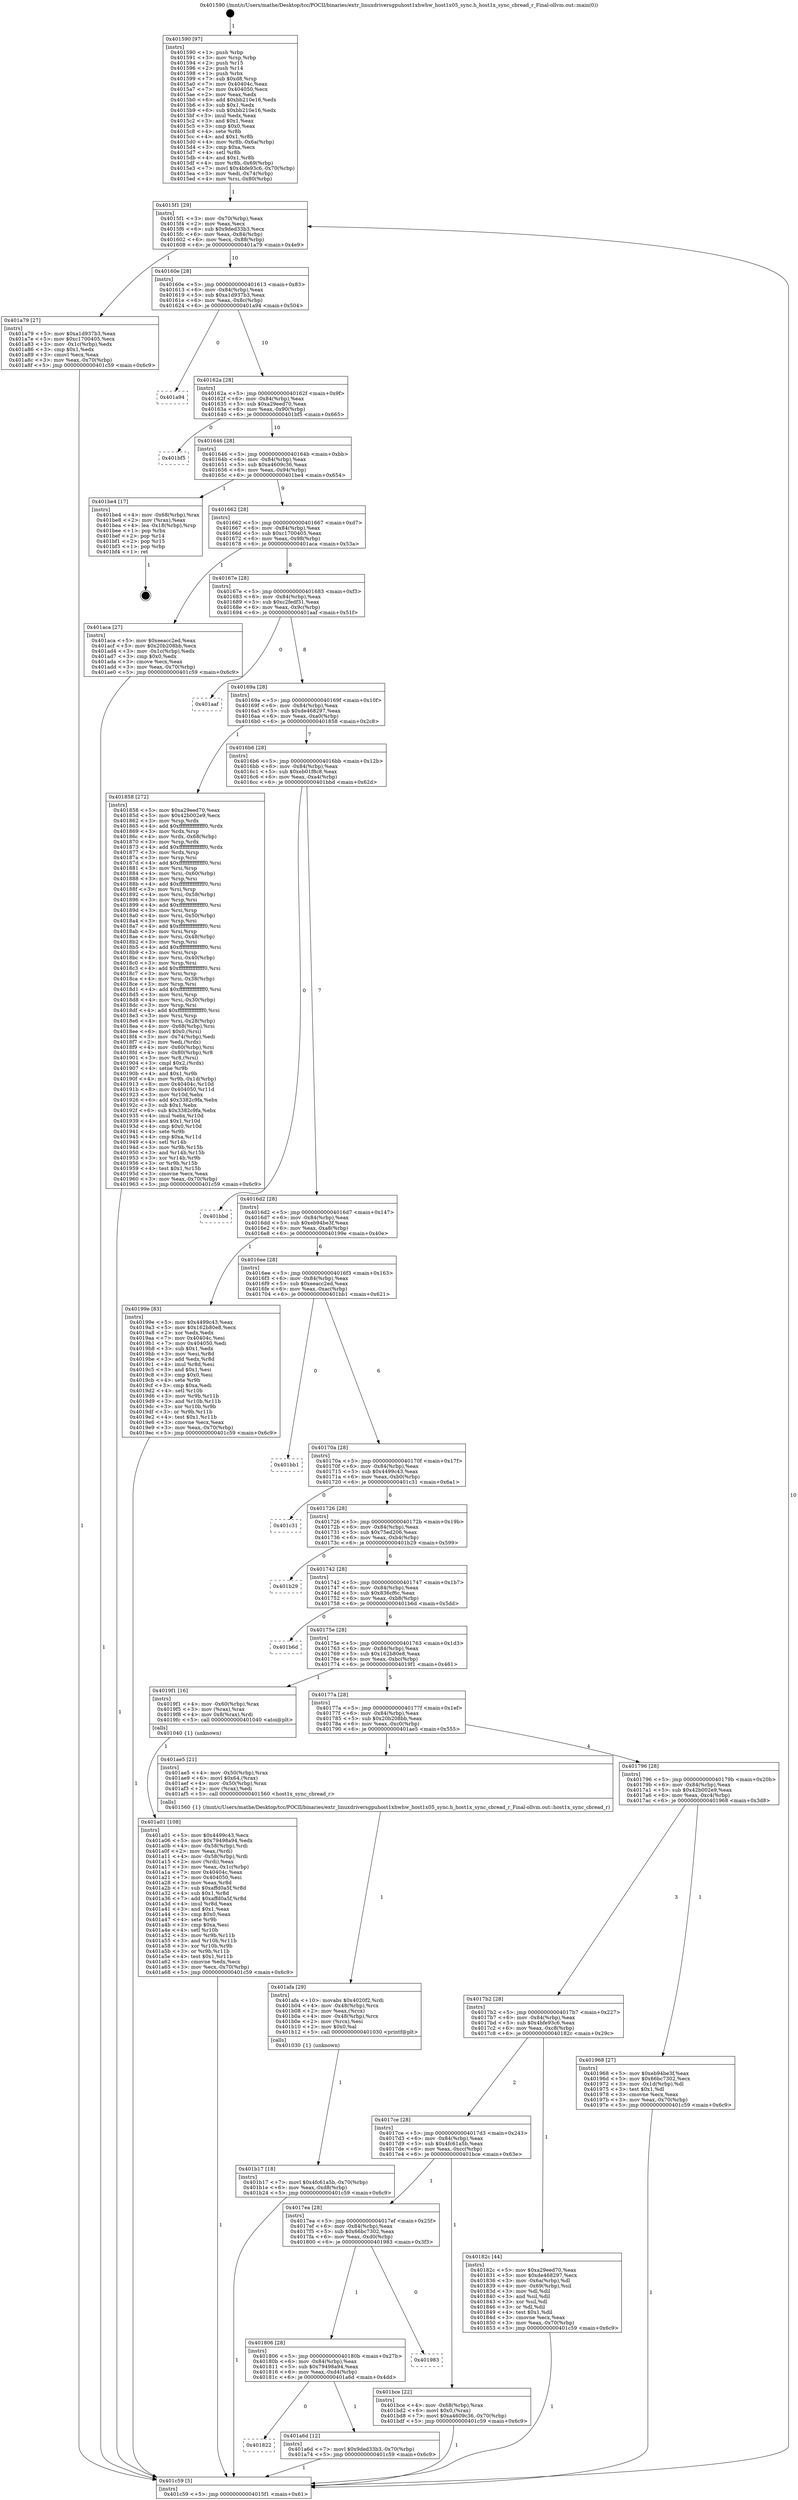 digraph "0x401590" {
  label = "0x401590 (/mnt/c/Users/mathe/Desktop/tcc/POCII/binaries/extr_linuxdriversgpuhost1xhwhw_host1x05_sync.h_host1x_sync_cbread_r_Final-ollvm.out::main(0))"
  labelloc = "t"
  node[shape=record]

  Entry [label="",width=0.3,height=0.3,shape=circle,fillcolor=black,style=filled]
  "0x4015f1" [label="{
     0x4015f1 [29]\l
     | [instrs]\l
     &nbsp;&nbsp;0x4015f1 \<+3\>: mov -0x70(%rbp),%eax\l
     &nbsp;&nbsp;0x4015f4 \<+2\>: mov %eax,%ecx\l
     &nbsp;&nbsp;0x4015f6 \<+6\>: sub $0x9ded33b3,%ecx\l
     &nbsp;&nbsp;0x4015fc \<+6\>: mov %eax,-0x84(%rbp)\l
     &nbsp;&nbsp;0x401602 \<+6\>: mov %ecx,-0x88(%rbp)\l
     &nbsp;&nbsp;0x401608 \<+6\>: je 0000000000401a79 \<main+0x4e9\>\l
  }"]
  "0x401a79" [label="{
     0x401a79 [27]\l
     | [instrs]\l
     &nbsp;&nbsp;0x401a79 \<+5\>: mov $0xa1d937b3,%eax\l
     &nbsp;&nbsp;0x401a7e \<+5\>: mov $0xc1700405,%ecx\l
     &nbsp;&nbsp;0x401a83 \<+3\>: mov -0x1c(%rbp),%edx\l
     &nbsp;&nbsp;0x401a86 \<+3\>: cmp $0x1,%edx\l
     &nbsp;&nbsp;0x401a89 \<+3\>: cmovl %ecx,%eax\l
     &nbsp;&nbsp;0x401a8c \<+3\>: mov %eax,-0x70(%rbp)\l
     &nbsp;&nbsp;0x401a8f \<+5\>: jmp 0000000000401c59 \<main+0x6c9\>\l
  }"]
  "0x40160e" [label="{
     0x40160e [28]\l
     | [instrs]\l
     &nbsp;&nbsp;0x40160e \<+5\>: jmp 0000000000401613 \<main+0x83\>\l
     &nbsp;&nbsp;0x401613 \<+6\>: mov -0x84(%rbp),%eax\l
     &nbsp;&nbsp;0x401619 \<+5\>: sub $0xa1d937b3,%eax\l
     &nbsp;&nbsp;0x40161e \<+6\>: mov %eax,-0x8c(%rbp)\l
     &nbsp;&nbsp;0x401624 \<+6\>: je 0000000000401a94 \<main+0x504\>\l
  }"]
  Exit [label="",width=0.3,height=0.3,shape=circle,fillcolor=black,style=filled,peripheries=2]
  "0x401a94" [label="{
     0x401a94\l
  }", style=dashed]
  "0x40162a" [label="{
     0x40162a [28]\l
     | [instrs]\l
     &nbsp;&nbsp;0x40162a \<+5\>: jmp 000000000040162f \<main+0x9f\>\l
     &nbsp;&nbsp;0x40162f \<+6\>: mov -0x84(%rbp),%eax\l
     &nbsp;&nbsp;0x401635 \<+5\>: sub $0xa29eed70,%eax\l
     &nbsp;&nbsp;0x40163a \<+6\>: mov %eax,-0x90(%rbp)\l
     &nbsp;&nbsp;0x401640 \<+6\>: je 0000000000401bf5 \<main+0x665\>\l
  }"]
  "0x401b17" [label="{
     0x401b17 [18]\l
     | [instrs]\l
     &nbsp;&nbsp;0x401b17 \<+7\>: movl $0x4fc61a5b,-0x70(%rbp)\l
     &nbsp;&nbsp;0x401b1e \<+6\>: mov %eax,-0xd8(%rbp)\l
     &nbsp;&nbsp;0x401b24 \<+5\>: jmp 0000000000401c59 \<main+0x6c9\>\l
  }"]
  "0x401bf5" [label="{
     0x401bf5\l
  }", style=dashed]
  "0x401646" [label="{
     0x401646 [28]\l
     | [instrs]\l
     &nbsp;&nbsp;0x401646 \<+5\>: jmp 000000000040164b \<main+0xbb\>\l
     &nbsp;&nbsp;0x40164b \<+6\>: mov -0x84(%rbp),%eax\l
     &nbsp;&nbsp;0x401651 \<+5\>: sub $0xa4609c36,%eax\l
     &nbsp;&nbsp;0x401656 \<+6\>: mov %eax,-0x94(%rbp)\l
     &nbsp;&nbsp;0x40165c \<+6\>: je 0000000000401be4 \<main+0x654\>\l
  }"]
  "0x401afa" [label="{
     0x401afa [29]\l
     | [instrs]\l
     &nbsp;&nbsp;0x401afa \<+10\>: movabs $0x4020f2,%rdi\l
     &nbsp;&nbsp;0x401b04 \<+4\>: mov -0x48(%rbp),%rcx\l
     &nbsp;&nbsp;0x401b08 \<+2\>: mov %eax,(%rcx)\l
     &nbsp;&nbsp;0x401b0a \<+4\>: mov -0x48(%rbp),%rcx\l
     &nbsp;&nbsp;0x401b0e \<+2\>: mov (%rcx),%esi\l
     &nbsp;&nbsp;0x401b10 \<+2\>: mov $0x0,%al\l
     &nbsp;&nbsp;0x401b12 \<+5\>: call 0000000000401030 \<printf@plt\>\l
     | [calls]\l
     &nbsp;&nbsp;0x401030 \{1\} (unknown)\l
  }"]
  "0x401be4" [label="{
     0x401be4 [17]\l
     | [instrs]\l
     &nbsp;&nbsp;0x401be4 \<+4\>: mov -0x68(%rbp),%rax\l
     &nbsp;&nbsp;0x401be8 \<+2\>: mov (%rax),%eax\l
     &nbsp;&nbsp;0x401bea \<+4\>: lea -0x18(%rbp),%rsp\l
     &nbsp;&nbsp;0x401bee \<+1\>: pop %rbx\l
     &nbsp;&nbsp;0x401bef \<+2\>: pop %r14\l
     &nbsp;&nbsp;0x401bf1 \<+2\>: pop %r15\l
     &nbsp;&nbsp;0x401bf3 \<+1\>: pop %rbp\l
     &nbsp;&nbsp;0x401bf4 \<+1\>: ret\l
  }"]
  "0x401662" [label="{
     0x401662 [28]\l
     | [instrs]\l
     &nbsp;&nbsp;0x401662 \<+5\>: jmp 0000000000401667 \<main+0xd7\>\l
     &nbsp;&nbsp;0x401667 \<+6\>: mov -0x84(%rbp),%eax\l
     &nbsp;&nbsp;0x40166d \<+5\>: sub $0xc1700405,%eax\l
     &nbsp;&nbsp;0x401672 \<+6\>: mov %eax,-0x98(%rbp)\l
     &nbsp;&nbsp;0x401678 \<+6\>: je 0000000000401aca \<main+0x53a\>\l
  }"]
  "0x401822" [label="{
     0x401822\l
  }", style=dashed]
  "0x401aca" [label="{
     0x401aca [27]\l
     | [instrs]\l
     &nbsp;&nbsp;0x401aca \<+5\>: mov $0xeeacc2ed,%eax\l
     &nbsp;&nbsp;0x401acf \<+5\>: mov $0x20b208bb,%ecx\l
     &nbsp;&nbsp;0x401ad4 \<+3\>: mov -0x1c(%rbp),%edx\l
     &nbsp;&nbsp;0x401ad7 \<+3\>: cmp $0x0,%edx\l
     &nbsp;&nbsp;0x401ada \<+3\>: cmove %ecx,%eax\l
     &nbsp;&nbsp;0x401add \<+3\>: mov %eax,-0x70(%rbp)\l
     &nbsp;&nbsp;0x401ae0 \<+5\>: jmp 0000000000401c59 \<main+0x6c9\>\l
  }"]
  "0x40167e" [label="{
     0x40167e [28]\l
     | [instrs]\l
     &nbsp;&nbsp;0x40167e \<+5\>: jmp 0000000000401683 \<main+0xf3\>\l
     &nbsp;&nbsp;0x401683 \<+6\>: mov -0x84(%rbp),%eax\l
     &nbsp;&nbsp;0x401689 \<+5\>: sub $0xc2fedf31,%eax\l
     &nbsp;&nbsp;0x40168e \<+6\>: mov %eax,-0x9c(%rbp)\l
     &nbsp;&nbsp;0x401694 \<+6\>: je 0000000000401aaf \<main+0x51f\>\l
  }"]
  "0x401a6d" [label="{
     0x401a6d [12]\l
     | [instrs]\l
     &nbsp;&nbsp;0x401a6d \<+7\>: movl $0x9ded33b3,-0x70(%rbp)\l
     &nbsp;&nbsp;0x401a74 \<+5\>: jmp 0000000000401c59 \<main+0x6c9\>\l
  }"]
  "0x401aaf" [label="{
     0x401aaf\l
  }", style=dashed]
  "0x40169a" [label="{
     0x40169a [28]\l
     | [instrs]\l
     &nbsp;&nbsp;0x40169a \<+5\>: jmp 000000000040169f \<main+0x10f\>\l
     &nbsp;&nbsp;0x40169f \<+6\>: mov -0x84(%rbp),%eax\l
     &nbsp;&nbsp;0x4016a5 \<+5\>: sub $0xde468297,%eax\l
     &nbsp;&nbsp;0x4016aa \<+6\>: mov %eax,-0xa0(%rbp)\l
     &nbsp;&nbsp;0x4016b0 \<+6\>: je 0000000000401858 \<main+0x2c8\>\l
  }"]
  "0x401806" [label="{
     0x401806 [28]\l
     | [instrs]\l
     &nbsp;&nbsp;0x401806 \<+5\>: jmp 000000000040180b \<main+0x27b\>\l
     &nbsp;&nbsp;0x40180b \<+6\>: mov -0x84(%rbp),%eax\l
     &nbsp;&nbsp;0x401811 \<+5\>: sub $0x79498a94,%eax\l
     &nbsp;&nbsp;0x401816 \<+6\>: mov %eax,-0xd4(%rbp)\l
     &nbsp;&nbsp;0x40181c \<+6\>: je 0000000000401a6d \<main+0x4dd\>\l
  }"]
  "0x401858" [label="{
     0x401858 [272]\l
     | [instrs]\l
     &nbsp;&nbsp;0x401858 \<+5\>: mov $0xa29eed70,%eax\l
     &nbsp;&nbsp;0x40185d \<+5\>: mov $0x42b002e9,%ecx\l
     &nbsp;&nbsp;0x401862 \<+3\>: mov %rsp,%rdx\l
     &nbsp;&nbsp;0x401865 \<+4\>: add $0xfffffffffffffff0,%rdx\l
     &nbsp;&nbsp;0x401869 \<+3\>: mov %rdx,%rsp\l
     &nbsp;&nbsp;0x40186c \<+4\>: mov %rdx,-0x68(%rbp)\l
     &nbsp;&nbsp;0x401870 \<+3\>: mov %rsp,%rdx\l
     &nbsp;&nbsp;0x401873 \<+4\>: add $0xfffffffffffffff0,%rdx\l
     &nbsp;&nbsp;0x401877 \<+3\>: mov %rdx,%rsp\l
     &nbsp;&nbsp;0x40187a \<+3\>: mov %rsp,%rsi\l
     &nbsp;&nbsp;0x40187d \<+4\>: add $0xfffffffffffffff0,%rsi\l
     &nbsp;&nbsp;0x401881 \<+3\>: mov %rsi,%rsp\l
     &nbsp;&nbsp;0x401884 \<+4\>: mov %rsi,-0x60(%rbp)\l
     &nbsp;&nbsp;0x401888 \<+3\>: mov %rsp,%rsi\l
     &nbsp;&nbsp;0x40188b \<+4\>: add $0xfffffffffffffff0,%rsi\l
     &nbsp;&nbsp;0x40188f \<+3\>: mov %rsi,%rsp\l
     &nbsp;&nbsp;0x401892 \<+4\>: mov %rsi,-0x58(%rbp)\l
     &nbsp;&nbsp;0x401896 \<+3\>: mov %rsp,%rsi\l
     &nbsp;&nbsp;0x401899 \<+4\>: add $0xfffffffffffffff0,%rsi\l
     &nbsp;&nbsp;0x40189d \<+3\>: mov %rsi,%rsp\l
     &nbsp;&nbsp;0x4018a0 \<+4\>: mov %rsi,-0x50(%rbp)\l
     &nbsp;&nbsp;0x4018a4 \<+3\>: mov %rsp,%rsi\l
     &nbsp;&nbsp;0x4018a7 \<+4\>: add $0xfffffffffffffff0,%rsi\l
     &nbsp;&nbsp;0x4018ab \<+3\>: mov %rsi,%rsp\l
     &nbsp;&nbsp;0x4018ae \<+4\>: mov %rsi,-0x48(%rbp)\l
     &nbsp;&nbsp;0x4018b2 \<+3\>: mov %rsp,%rsi\l
     &nbsp;&nbsp;0x4018b5 \<+4\>: add $0xfffffffffffffff0,%rsi\l
     &nbsp;&nbsp;0x4018b9 \<+3\>: mov %rsi,%rsp\l
     &nbsp;&nbsp;0x4018bc \<+4\>: mov %rsi,-0x40(%rbp)\l
     &nbsp;&nbsp;0x4018c0 \<+3\>: mov %rsp,%rsi\l
     &nbsp;&nbsp;0x4018c3 \<+4\>: add $0xfffffffffffffff0,%rsi\l
     &nbsp;&nbsp;0x4018c7 \<+3\>: mov %rsi,%rsp\l
     &nbsp;&nbsp;0x4018ca \<+4\>: mov %rsi,-0x38(%rbp)\l
     &nbsp;&nbsp;0x4018ce \<+3\>: mov %rsp,%rsi\l
     &nbsp;&nbsp;0x4018d1 \<+4\>: add $0xfffffffffffffff0,%rsi\l
     &nbsp;&nbsp;0x4018d5 \<+3\>: mov %rsi,%rsp\l
     &nbsp;&nbsp;0x4018d8 \<+4\>: mov %rsi,-0x30(%rbp)\l
     &nbsp;&nbsp;0x4018dc \<+3\>: mov %rsp,%rsi\l
     &nbsp;&nbsp;0x4018df \<+4\>: add $0xfffffffffffffff0,%rsi\l
     &nbsp;&nbsp;0x4018e3 \<+3\>: mov %rsi,%rsp\l
     &nbsp;&nbsp;0x4018e6 \<+4\>: mov %rsi,-0x28(%rbp)\l
     &nbsp;&nbsp;0x4018ea \<+4\>: mov -0x68(%rbp),%rsi\l
     &nbsp;&nbsp;0x4018ee \<+6\>: movl $0x0,(%rsi)\l
     &nbsp;&nbsp;0x4018f4 \<+3\>: mov -0x74(%rbp),%edi\l
     &nbsp;&nbsp;0x4018f7 \<+2\>: mov %edi,(%rdx)\l
     &nbsp;&nbsp;0x4018f9 \<+4\>: mov -0x60(%rbp),%rsi\l
     &nbsp;&nbsp;0x4018fd \<+4\>: mov -0x80(%rbp),%r8\l
     &nbsp;&nbsp;0x401901 \<+3\>: mov %r8,(%rsi)\l
     &nbsp;&nbsp;0x401904 \<+3\>: cmpl $0x2,(%rdx)\l
     &nbsp;&nbsp;0x401907 \<+4\>: setne %r9b\l
     &nbsp;&nbsp;0x40190b \<+4\>: and $0x1,%r9b\l
     &nbsp;&nbsp;0x40190f \<+4\>: mov %r9b,-0x1d(%rbp)\l
     &nbsp;&nbsp;0x401913 \<+8\>: mov 0x40404c,%r10d\l
     &nbsp;&nbsp;0x40191b \<+8\>: mov 0x404050,%r11d\l
     &nbsp;&nbsp;0x401923 \<+3\>: mov %r10d,%ebx\l
     &nbsp;&nbsp;0x401926 \<+6\>: add $0x3382c9fa,%ebx\l
     &nbsp;&nbsp;0x40192c \<+3\>: sub $0x1,%ebx\l
     &nbsp;&nbsp;0x40192f \<+6\>: sub $0x3382c9fa,%ebx\l
     &nbsp;&nbsp;0x401935 \<+4\>: imul %ebx,%r10d\l
     &nbsp;&nbsp;0x401939 \<+4\>: and $0x1,%r10d\l
     &nbsp;&nbsp;0x40193d \<+4\>: cmp $0x0,%r10d\l
     &nbsp;&nbsp;0x401941 \<+4\>: sete %r9b\l
     &nbsp;&nbsp;0x401945 \<+4\>: cmp $0xa,%r11d\l
     &nbsp;&nbsp;0x401949 \<+4\>: setl %r14b\l
     &nbsp;&nbsp;0x40194d \<+3\>: mov %r9b,%r15b\l
     &nbsp;&nbsp;0x401950 \<+3\>: and %r14b,%r15b\l
     &nbsp;&nbsp;0x401953 \<+3\>: xor %r14b,%r9b\l
     &nbsp;&nbsp;0x401956 \<+3\>: or %r9b,%r15b\l
     &nbsp;&nbsp;0x401959 \<+4\>: test $0x1,%r15b\l
     &nbsp;&nbsp;0x40195d \<+3\>: cmovne %ecx,%eax\l
     &nbsp;&nbsp;0x401960 \<+3\>: mov %eax,-0x70(%rbp)\l
     &nbsp;&nbsp;0x401963 \<+5\>: jmp 0000000000401c59 \<main+0x6c9\>\l
  }"]
  "0x4016b6" [label="{
     0x4016b6 [28]\l
     | [instrs]\l
     &nbsp;&nbsp;0x4016b6 \<+5\>: jmp 00000000004016bb \<main+0x12b\>\l
     &nbsp;&nbsp;0x4016bb \<+6\>: mov -0x84(%rbp),%eax\l
     &nbsp;&nbsp;0x4016c1 \<+5\>: sub $0xeb01f8c8,%eax\l
     &nbsp;&nbsp;0x4016c6 \<+6\>: mov %eax,-0xa4(%rbp)\l
     &nbsp;&nbsp;0x4016cc \<+6\>: je 0000000000401bbd \<main+0x62d\>\l
  }"]
  "0x401983" [label="{
     0x401983\l
  }", style=dashed]
  "0x401bbd" [label="{
     0x401bbd\l
  }", style=dashed]
  "0x4016d2" [label="{
     0x4016d2 [28]\l
     | [instrs]\l
     &nbsp;&nbsp;0x4016d2 \<+5\>: jmp 00000000004016d7 \<main+0x147\>\l
     &nbsp;&nbsp;0x4016d7 \<+6\>: mov -0x84(%rbp),%eax\l
     &nbsp;&nbsp;0x4016dd \<+5\>: sub $0xeb94be3f,%eax\l
     &nbsp;&nbsp;0x4016e2 \<+6\>: mov %eax,-0xa8(%rbp)\l
     &nbsp;&nbsp;0x4016e8 \<+6\>: je 000000000040199e \<main+0x40e\>\l
  }"]
  "0x4017ea" [label="{
     0x4017ea [28]\l
     | [instrs]\l
     &nbsp;&nbsp;0x4017ea \<+5\>: jmp 00000000004017ef \<main+0x25f\>\l
     &nbsp;&nbsp;0x4017ef \<+6\>: mov -0x84(%rbp),%eax\l
     &nbsp;&nbsp;0x4017f5 \<+5\>: sub $0x66bc7302,%eax\l
     &nbsp;&nbsp;0x4017fa \<+6\>: mov %eax,-0xd0(%rbp)\l
     &nbsp;&nbsp;0x401800 \<+6\>: je 0000000000401983 \<main+0x3f3\>\l
  }"]
  "0x40199e" [label="{
     0x40199e [83]\l
     | [instrs]\l
     &nbsp;&nbsp;0x40199e \<+5\>: mov $0x4499c43,%eax\l
     &nbsp;&nbsp;0x4019a3 \<+5\>: mov $0x162b80e8,%ecx\l
     &nbsp;&nbsp;0x4019a8 \<+2\>: xor %edx,%edx\l
     &nbsp;&nbsp;0x4019aa \<+7\>: mov 0x40404c,%esi\l
     &nbsp;&nbsp;0x4019b1 \<+7\>: mov 0x404050,%edi\l
     &nbsp;&nbsp;0x4019b8 \<+3\>: sub $0x1,%edx\l
     &nbsp;&nbsp;0x4019bb \<+3\>: mov %esi,%r8d\l
     &nbsp;&nbsp;0x4019be \<+3\>: add %edx,%r8d\l
     &nbsp;&nbsp;0x4019c1 \<+4\>: imul %r8d,%esi\l
     &nbsp;&nbsp;0x4019c5 \<+3\>: and $0x1,%esi\l
     &nbsp;&nbsp;0x4019c8 \<+3\>: cmp $0x0,%esi\l
     &nbsp;&nbsp;0x4019cb \<+4\>: sete %r9b\l
     &nbsp;&nbsp;0x4019cf \<+3\>: cmp $0xa,%edi\l
     &nbsp;&nbsp;0x4019d2 \<+4\>: setl %r10b\l
     &nbsp;&nbsp;0x4019d6 \<+3\>: mov %r9b,%r11b\l
     &nbsp;&nbsp;0x4019d9 \<+3\>: and %r10b,%r11b\l
     &nbsp;&nbsp;0x4019dc \<+3\>: xor %r10b,%r9b\l
     &nbsp;&nbsp;0x4019df \<+3\>: or %r9b,%r11b\l
     &nbsp;&nbsp;0x4019e2 \<+4\>: test $0x1,%r11b\l
     &nbsp;&nbsp;0x4019e6 \<+3\>: cmovne %ecx,%eax\l
     &nbsp;&nbsp;0x4019e9 \<+3\>: mov %eax,-0x70(%rbp)\l
     &nbsp;&nbsp;0x4019ec \<+5\>: jmp 0000000000401c59 \<main+0x6c9\>\l
  }"]
  "0x4016ee" [label="{
     0x4016ee [28]\l
     | [instrs]\l
     &nbsp;&nbsp;0x4016ee \<+5\>: jmp 00000000004016f3 \<main+0x163\>\l
     &nbsp;&nbsp;0x4016f3 \<+6\>: mov -0x84(%rbp),%eax\l
     &nbsp;&nbsp;0x4016f9 \<+5\>: sub $0xeeacc2ed,%eax\l
     &nbsp;&nbsp;0x4016fe \<+6\>: mov %eax,-0xac(%rbp)\l
     &nbsp;&nbsp;0x401704 \<+6\>: je 0000000000401bb1 \<main+0x621\>\l
  }"]
  "0x401bce" [label="{
     0x401bce [22]\l
     | [instrs]\l
     &nbsp;&nbsp;0x401bce \<+4\>: mov -0x68(%rbp),%rax\l
     &nbsp;&nbsp;0x401bd2 \<+6\>: movl $0x0,(%rax)\l
     &nbsp;&nbsp;0x401bd8 \<+7\>: movl $0xa4609c36,-0x70(%rbp)\l
     &nbsp;&nbsp;0x401bdf \<+5\>: jmp 0000000000401c59 \<main+0x6c9\>\l
  }"]
  "0x401bb1" [label="{
     0x401bb1\l
  }", style=dashed]
  "0x40170a" [label="{
     0x40170a [28]\l
     | [instrs]\l
     &nbsp;&nbsp;0x40170a \<+5\>: jmp 000000000040170f \<main+0x17f\>\l
     &nbsp;&nbsp;0x40170f \<+6\>: mov -0x84(%rbp),%eax\l
     &nbsp;&nbsp;0x401715 \<+5\>: sub $0x4499c43,%eax\l
     &nbsp;&nbsp;0x40171a \<+6\>: mov %eax,-0xb0(%rbp)\l
     &nbsp;&nbsp;0x401720 \<+6\>: je 0000000000401c31 \<main+0x6a1\>\l
  }"]
  "0x401a01" [label="{
     0x401a01 [108]\l
     | [instrs]\l
     &nbsp;&nbsp;0x401a01 \<+5\>: mov $0x4499c43,%ecx\l
     &nbsp;&nbsp;0x401a06 \<+5\>: mov $0x79498a94,%edx\l
     &nbsp;&nbsp;0x401a0b \<+4\>: mov -0x58(%rbp),%rdi\l
     &nbsp;&nbsp;0x401a0f \<+2\>: mov %eax,(%rdi)\l
     &nbsp;&nbsp;0x401a11 \<+4\>: mov -0x58(%rbp),%rdi\l
     &nbsp;&nbsp;0x401a15 \<+2\>: mov (%rdi),%eax\l
     &nbsp;&nbsp;0x401a17 \<+3\>: mov %eax,-0x1c(%rbp)\l
     &nbsp;&nbsp;0x401a1a \<+7\>: mov 0x40404c,%eax\l
     &nbsp;&nbsp;0x401a21 \<+7\>: mov 0x404050,%esi\l
     &nbsp;&nbsp;0x401a28 \<+3\>: mov %eax,%r8d\l
     &nbsp;&nbsp;0x401a2b \<+7\>: sub $0xaffd0a5f,%r8d\l
     &nbsp;&nbsp;0x401a32 \<+4\>: sub $0x1,%r8d\l
     &nbsp;&nbsp;0x401a36 \<+7\>: add $0xaffd0a5f,%r8d\l
     &nbsp;&nbsp;0x401a3d \<+4\>: imul %r8d,%eax\l
     &nbsp;&nbsp;0x401a41 \<+3\>: and $0x1,%eax\l
     &nbsp;&nbsp;0x401a44 \<+3\>: cmp $0x0,%eax\l
     &nbsp;&nbsp;0x401a47 \<+4\>: sete %r9b\l
     &nbsp;&nbsp;0x401a4b \<+3\>: cmp $0xa,%esi\l
     &nbsp;&nbsp;0x401a4e \<+4\>: setl %r10b\l
     &nbsp;&nbsp;0x401a52 \<+3\>: mov %r9b,%r11b\l
     &nbsp;&nbsp;0x401a55 \<+3\>: and %r10b,%r11b\l
     &nbsp;&nbsp;0x401a58 \<+3\>: xor %r10b,%r9b\l
     &nbsp;&nbsp;0x401a5b \<+3\>: or %r9b,%r11b\l
     &nbsp;&nbsp;0x401a5e \<+4\>: test $0x1,%r11b\l
     &nbsp;&nbsp;0x401a62 \<+3\>: cmovne %edx,%ecx\l
     &nbsp;&nbsp;0x401a65 \<+3\>: mov %ecx,-0x70(%rbp)\l
     &nbsp;&nbsp;0x401a68 \<+5\>: jmp 0000000000401c59 \<main+0x6c9\>\l
  }"]
  "0x401c31" [label="{
     0x401c31\l
  }", style=dashed]
  "0x401726" [label="{
     0x401726 [28]\l
     | [instrs]\l
     &nbsp;&nbsp;0x401726 \<+5\>: jmp 000000000040172b \<main+0x19b\>\l
     &nbsp;&nbsp;0x40172b \<+6\>: mov -0x84(%rbp),%eax\l
     &nbsp;&nbsp;0x401731 \<+5\>: sub $0x75ed206,%eax\l
     &nbsp;&nbsp;0x401736 \<+6\>: mov %eax,-0xb4(%rbp)\l
     &nbsp;&nbsp;0x40173c \<+6\>: je 0000000000401b29 \<main+0x599\>\l
  }"]
  "0x401590" [label="{
     0x401590 [97]\l
     | [instrs]\l
     &nbsp;&nbsp;0x401590 \<+1\>: push %rbp\l
     &nbsp;&nbsp;0x401591 \<+3\>: mov %rsp,%rbp\l
     &nbsp;&nbsp;0x401594 \<+2\>: push %r15\l
     &nbsp;&nbsp;0x401596 \<+2\>: push %r14\l
     &nbsp;&nbsp;0x401598 \<+1\>: push %rbx\l
     &nbsp;&nbsp;0x401599 \<+7\>: sub $0xd8,%rsp\l
     &nbsp;&nbsp;0x4015a0 \<+7\>: mov 0x40404c,%eax\l
     &nbsp;&nbsp;0x4015a7 \<+7\>: mov 0x404050,%ecx\l
     &nbsp;&nbsp;0x4015ae \<+2\>: mov %eax,%edx\l
     &nbsp;&nbsp;0x4015b0 \<+6\>: add $0xbb210e16,%edx\l
     &nbsp;&nbsp;0x4015b6 \<+3\>: sub $0x1,%edx\l
     &nbsp;&nbsp;0x4015b9 \<+6\>: sub $0xbb210e16,%edx\l
     &nbsp;&nbsp;0x4015bf \<+3\>: imul %edx,%eax\l
     &nbsp;&nbsp;0x4015c2 \<+3\>: and $0x1,%eax\l
     &nbsp;&nbsp;0x4015c5 \<+3\>: cmp $0x0,%eax\l
     &nbsp;&nbsp;0x4015c8 \<+4\>: sete %r8b\l
     &nbsp;&nbsp;0x4015cc \<+4\>: and $0x1,%r8b\l
     &nbsp;&nbsp;0x4015d0 \<+4\>: mov %r8b,-0x6a(%rbp)\l
     &nbsp;&nbsp;0x4015d4 \<+3\>: cmp $0xa,%ecx\l
     &nbsp;&nbsp;0x4015d7 \<+4\>: setl %r8b\l
     &nbsp;&nbsp;0x4015db \<+4\>: and $0x1,%r8b\l
     &nbsp;&nbsp;0x4015df \<+4\>: mov %r8b,-0x69(%rbp)\l
     &nbsp;&nbsp;0x4015e3 \<+7\>: movl $0x4bfe93c6,-0x70(%rbp)\l
     &nbsp;&nbsp;0x4015ea \<+3\>: mov %edi,-0x74(%rbp)\l
     &nbsp;&nbsp;0x4015ed \<+4\>: mov %rsi,-0x80(%rbp)\l
  }"]
  "0x401b29" [label="{
     0x401b29\l
  }", style=dashed]
  "0x401742" [label="{
     0x401742 [28]\l
     | [instrs]\l
     &nbsp;&nbsp;0x401742 \<+5\>: jmp 0000000000401747 \<main+0x1b7\>\l
     &nbsp;&nbsp;0x401747 \<+6\>: mov -0x84(%rbp),%eax\l
     &nbsp;&nbsp;0x40174d \<+5\>: sub $0x836cf6c,%eax\l
     &nbsp;&nbsp;0x401752 \<+6\>: mov %eax,-0xb8(%rbp)\l
     &nbsp;&nbsp;0x401758 \<+6\>: je 0000000000401b6d \<main+0x5dd\>\l
  }"]
  "0x401c59" [label="{
     0x401c59 [5]\l
     | [instrs]\l
     &nbsp;&nbsp;0x401c59 \<+5\>: jmp 00000000004015f1 \<main+0x61\>\l
  }"]
  "0x401b6d" [label="{
     0x401b6d\l
  }", style=dashed]
  "0x40175e" [label="{
     0x40175e [28]\l
     | [instrs]\l
     &nbsp;&nbsp;0x40175e \<+5\>: jmp 0000000000401763 \<main+0x1d3\>\l
     &nbsp;&nbsp;0x401763 \<+6\>: mov -0x84(%rbp),%eax\l
     &nbsp;&nbsp;0x401769 \<+5\>: sub $0x162b80e8,%eax\l
     &nbsp;&nbsp;0x40176e \<+6\>: mov %eax,-0xbc(%rbp)\l
     &nbsp;&nbsp;0x401774 \<+6\>: je 00000000004019f1 \<main+0x461\>\l
  }"]
  "0x4017ce" [label="{
     0x4017ce [28]\l
     | [instrs]\l
     &nbsp;&nbsp;0x4017ce \<+5\>: jmp 00000000004017d3 \<main+0x243\>\l
     &nbsp;&nbsp;0x4017d3 \<+6\>: mov -0x84(%rbp),%eax\l
     &nbsp;&nbsp;0x4017d9 \<+5\>: sub $0x4fc61a5b,%eax\l
     &nbsp;&nbsp;0x4017de \<+6\>: mov %eax,-0xcc(%rbp)\l
     &nbsp;&nbsp;0x4017e4 \<+6\>: je 0000000000401bce \<main+0x63e\>\l
  }"]
  "0x4019f1" [label="{
     0x4019f1 [16]\l
     | [instrs]\l
     &nbsp;&nbsp;0x4019f1 \<+4\>: mov -0x60(%rbp),%rax\l
     &nbsp;&nbsp;0x4019f5 \<+3\>: mov (%rax),%rax\l
     &nbsp;&nbsp;0x4019f8 \<+4\>: mov 0x8(%rax),%rdi\l
     &nbsp;&nbsp;0x4019fc \<+5\>: call 0000000000401040 \<atoi@plt\>\l
     | [calls]\l
     &nbsp;&nbsp;0x401040 \{1\} (unknown)\l
  }"]
  "0x40177a" [label="{
     0x40177a [28]\l
     | [instrs]\l
     &nbsp;&nbsp;0x40177a \<+5\>: jmp 000000000040177f \<main+0x1ef\>\l
     &nbsp;&nbsp;0x40177f \<+6\>: mov -0x84(%rbp),%eax\l
     &nbsp;&nbsp;0x401785 \<+5\>: sub $0x20b208bb,%eax\l
     &nbsp;&nbsp;0x40178a \<+6\>: mov %eax,-0xc0(%rbp)\l
     &nbsp;&nbsp;0x401790 \<+6\>: je 0000000000401ae5 \<main+0x555\>\l
  }"]
  "0x40182c" [label="{
     0x40182c [44]\l
     | [instrs]\l
     &nbsp;&nbsp;0x40182c \<+5\>: mov $0xa29eed70,%eax\l
     &nbsp;&nbsp;0x401831 \<+5\>: mov $0xde468297,%ecx\l
     &nbsp;&nbsp;0x401836 \<+3\>: mov -0x6a(%rbp),%dl\l
     &nbsp;&nbsp;0x401839 \<+4\>: mov -0x69(%rbp),%sil\l
     &nbsp;&nbsp;0x40183d \<+3\>: mov %dl,%dil\l
     &nbsp;&nbsp;0x401840 \<+3\>: and %sil,%dil\l
     &nbsp;&nbsp;0x401843 \<+3\>: xor %sil,%dl\l
     &nbsp;&nbsp;0x401846 \<+3\>: or %dl,%dil\l
     &nbsp;&nbsp;0x401849 \<+4\>: test $0x1,%dil\l
     &nbsp;&nbsp;0x40184d \<+3\>: cmovne %ecx,%eax\l
     &nbsp;&nbsp;0x401850 \<+3\>: mov %eax,-0x70(%rbp)\l
     &nbsp;&nbsp;0x401853 \<+5\>: jmp 0000000000401c59 \<main+0x6c9\>\l
  }"]
  "0x401ae5" [label="{
     0x401ae5 [21]\l
     | [instrs]\l
     &nbsp;&nbsp;0x401ae5 \<+4\>: mov -0x50(%rbp),%rax\l
     &nbsp;&nbsp;0x401ae9 \<+6\>: movl $0x64,(%rax)\l
     &nbsp;&nbsp;0x401aef \<+4\>: mov -0x50(%rbp),%rax\l
     &nbsp;&nbsp;0x401af3 \<+2\>: mov (%rax),%edi\l
     &nbsp;&nbsp;0x401af5 \<+5\>: call 0000000000401560 \<host1x_sync_cbread_r\>\l
     | [calls]\l
     &nbsp;&nbsp;0x401560 \{1\} (/mnt/c/Users/mathe/Desktop/tcc/POCII/binaries/extr_linuxdriversgpuhost1xhwhw_host1x05_sync.h_host1x_sync_cbread_r_Final-ollvm.out::host1x_sync_cbread_r)\l
  }"]
  "0x401796" [label="{
     0x401796 [28]\l
     | [instrs]\l
     &nbsp;&nbsp;0x401796 \<+5\>: jmp 000000000040179b \<main+0x20b\>\l
     &nbsp;&nbsp;0x40179b \<+6\>: mov -0x84(%rbp),%eax\l
     &nbsp;&nbsp;0x4017a1 \<+5\>: sub $0x42b002e9,%eax\l
     &nbsp;&nbsp;0x4017a6 \<+6\>: mov %eax,-0xc4(%rbp)\l
     &nbsp;&nbsp;0x4017ac \<+6\>: je 0000000000401968 \<main+0x3d8\>\l
  }"]
  "0x4017b2" [label="{
     0x4017b2 [28]\l
     | [instrs]\l
     &nbsp;&nbsp;0x4017b2 \<+5\>: jmp 00000000004017b7 \<main+0x227\>\l
     &nbsp;&nbsp;0x4017b7 \<+6\>: mov -0x84(%rbp),%eax\l
     &nbsp;&nbsp;0x4017bd \<+5\>: sub $0x4bfe93c6,%eax\l
     &nbsp;&nbsp;0x4017c2 \<+6\>: mov %eax,-0xc8(%rbp)\l
     &nbsp;&nbsp;0x4017c8 \<+6\>: je 000000000040182c \<main+0x29c\>\l
  }"]
  "0x401968" [label="{
     0x401968 [27]\l
     | [instrs]\l
     &nbsp;&nbsp;0x401968 \<+5\>: mov $0xeb94be3f,%eax\l
     &nbsp;&nbsp;0x40196d \<+5\>: mov $0x66bc7302,%ecx\l
     &nbsp;&nbsp;0x401972 \<+3\>: mov -0x1d(%rbp),%dl\l
     &nbsp;&nbsp;0x401975 \<+3\>: test $0x1,%dl\l
     &nbsp;&nbsp;0x401978 \<+3\>: cmovne %ecx,%eax\l
     &nbsp;&nbsp;0x40197b \<+3\>: mov %eax,-0x70(%rbp)\l
     &nbsp;&nbsp;0x40197e \<+5\>: jmp 0000000000401c59 \<main+0x6c9\>\l
  }"]
  Entry -> "0x401590" [label=" 1"]
  "0x4015f1" -> "0x401a79" [label=" 1"]
  "0x4015f1" -> "0x40160e" [label=" 10"]
  "0x401be4" -> Exit [label=" 1"]
  "0x40160e" -> "0x401a94" [label=" 0"]
  "0x40160e" -> "0x40162a" [label=" 10"]
  "0x401bce" -> "0x401c59" [label=" 1"]
  "0x40162a" -> "0x401bf5" [label=" 0"]
  "0x40162a" -> "0x401646" [label=" 10"]
  "0x401b17" -> "0x401c59" [label=" 1"]
  "0x401646" -> "0x401be4" [label=" 1"]
  "0x401646" -> "0x401662" [label=" 9"]
  "0x401afa" -> "0x401b17" [label=" 1"]
  "0x401662" -> "0x401aca" [label=" 1"]
  "0x401662" -> "0x40167e" [label=" 8"]
  "0x401ae5" -> "0x401afa" [label=" 1"]
  "0x40167e" -> "0x401aaf" [label=" 0"]
  "0x40167e" -> "0x40169a" [label=" 8"]
  "0x401aca" -> "0x401c59" [label=" 1"]
  "0x40169a" -> "0x401858" [label=" 1"]
  "0x40169a" -> "0x4016b6" [label=" 7"]
  "0x401a6d" -> "0x401c59" [label=" 1"]
  "0x4016b6" -> "0x401bbd" [label=" 0"]
  "0x4016b6" -> "0x4016d2" [label=" 7"]
  "0x401806" -> "0x401822" [label=" 0"]
  "0x4016d2" -> "0x40199e" [label=" 1"]
  "0x4016d2" -> "0x4016ee" [label=" 6"]
  "0x401a79" -> "0x401c59" [label=" 1"]
  "0x4016ee" -> "0x401bb1" [label=" 0"]
  "0x4016ee" -> "0x40170a" [label=" 6"]
  "0x4017ea" -> "0x401806" [label=" 1"]
  "0x40170a" -> "0x401c31" [label=" 0"]
  "0x40170a" -> "0x401726" [label=" 6"]
  "0x401806" -> "0x401a6d" [label=" 1"]
  "0x401726" -> "0x401b29" [label=" 0"]
  "0x401726" -> "0x401742" [label=" 6"]
  "0x4017ce" -> "0x401bce" [label=" 1"]
  "0x401742" -> "0x401b6d" [label=" 0"]
  "0x401742" -> "0x40175e" [label=" 6"]
  "0x4017ea" -> "0x401983" [label=" 0"]
  "0x40175e" -> "0x4019f1" [label=" 1"]
  "0x40175e" -> "0x40177a" [label=" 5"]
  "0x401a01" -> "0x401c59" [label=" 1"]
  "0x40177a" -> "0x401ae5" [label=" 1"]
  "0x40177a" -> "0x401796" [label=" 4"]
  "0x4019f1" -> "0x401a01" [label=" 1"]
  "0x401796" -> "0x401968" [label=" 1"]
  "0x401796" -> "0x4017b2" [label=" 3"]
  "0x40199e" -> "0x401c59" [label=" 1"]
  "0x4017b2" -> "0x40182c" [label=" 1"]
  "0x4017b2" -> "0x4017ce" [label=" 2"]
  "0x40182c" -> "0x401c59" [label=" 1"]
  "0x401590" -> "0x4015f1" [label=" 1"]
  "0x401c59" -> "0x4015f1" [label=" 10"]
  "0x4017ce" -> "0x4017ea" [label=" 1"]
  "0x401858" -> "0x401c59" [label=" 1"]
  "0x401968" -> "0x401c59" [label=" 1"]
}
